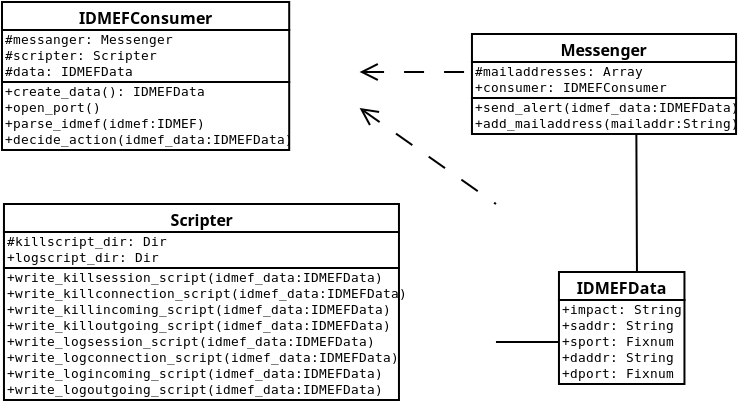 <?xml version="1.0"?>
<diagram xmlns:dia="http://www.lysator.liu.se/~alla/dia/">
  <diagramdata>
    <attribute name="background">
      <color val="#ffffff"/>
    </attribute>
    <attribute name="paper">
      <composite type="paper">
        <attribute name="name">
          <string>#A4#</string>
        </attribute>
        <attribute name="tmargin">
          <real val="2.82"/>
        </attribute>
        <attribute name="bmargin">
          <real val="2.82"/>
        </attribute>
        <attribute name="lmargin">
          <real val="2.82"/>
        </attribute>
        <attribute name="rmargin">
          <real val="2.82"/>
        </attribute>
        <attribute name="is_portrait">
          <boolean val="true"/>
        </attribute>
        <attribute name="scaling">
          <real val="1"/>
        </attribute>
        <attribute name="fitto">
          <boolean val="false"/>
        </attribute>
      </composite>
    </attribute>
    <attribute name="grid">
      <composite type="grid">
        <attribute name="width_x">
          <real val="1"/>
        </attribute>
        <attribute name="width_y">
          <real val="1"/>
        </attribute>
        <attribute name="visible_x">
          <int val="1"/>
        </attribute>
        <attribute name="visible_y">
          <int val="1"/>
        </attribute>
      </composite>
    </attribute>
    <attribute name="guides">
      <composite type="guides">
        <attribute name="hguides"/>
        <attribute name="vguides"/>
      </composite>
    </attribute>
  </diagramdata>
  <layer name="&#199;&#216;&#183;&#202;" visible="true">
    <object type="UML - Class" version="0" id="O0">
      <attribute name="obj_pos">
        <point val="18.5,7.2"/>
      </attribute>
      <attribute name="obj_bb">
        <rectangle val="18.45,7.15;34.99,12.25"/>
      </attribute>
      <attribute name="elem_corner">
        <point val="18.5,7.2"/>
      </attribute>
      <attribute name="elem_width">
        <real val="16.44"/>
      </attribute>
      <attribute name="elem_height">
        <real val="5"/>
      </attribute>
      <attribute name="name">
        <string>#Messenger#</string>
      </attribute>
      <attribute name="stereotype">
        <string/>
      </attribute>
      <attribute name="abstract">
        <boolean val="false"/>
      </attribute>
      <attribute name="suppress_attributes">
        <boolean val="false"/>
      </attribute>
      <attribute name="suppress_operations">
        <boolean val="false"/>
      </attribute>
      <attribute name="visible_attributes">
        <boolean val="true"/>
      </attribute>
      <attribute name="visible_operations">
        <boolean val="true"/>
      </attribute>
      <attribute name="attributes">
        <composite type="umlattribute">
          <attribute name="name">
            <string>#mailaddresses#</string>
          </attribute>
          <attribute name="type">
            <string>#Array#</string>
          </attribute>
          <attribute name="value">
            <string/>
          </attribute>
          <attribute name="visibility">
            <enum val="2"/>
          </attribute>
          <attribute name="abstract">
            <boolean val="false"/>
          </attribute>
          <attribute name="class_scope">
            <boolean val="false"/>
          </attribute>
        </composite>
        <composite type="umlattribute">
          <attribute name="name">
            <string>#consumer#</string>
          </attribute>
          <attribute name="type">
            <string>#IDMEFConsumer#</string>
          </attribute>
          <attribute name="value">
            <string/>
          </attribute>
          <attribute name="visibility">
            <enum val="0"/>
          </attribute>
          <attribute name="abstract">
            <boolean val="false"/>
          </attribute>
          <attribute name="class_scope">
            <boolean val="false"/>
          </attribute>
        </composite>
      </attribute>
      <attribute name="operations">
        <composite type="umloperation">
          <attribute name="name">
            <string>#send_alert#</string>
          </attribute>
          <attribute name="type">
            <string/>
          </attribute>
          <attribute name="visibility">
            <enum val="0"/>
          </attribute>
          <attribute name="abstract">
            <boolean val="false"/>
          </attribute>
          <attribute name="class_scope">
            <boolean val="false"/>
          </attribute>
          <attribute name="parameters">
            <composite type="umlparameter">
              <attribute name="name">
                <string>#idmef_data#</string>
              </attribute>
              <attribute name="type">
                <string>#IDMEFData#</string>
              </attribute>
              <attribute name="value">
                <string/>
              </attribute>
              <attribute name="kind">
                <enum val="0"/>
              </attribute>
            </composite>
          </attribute>
        </composite>
        <composite type="umloperation">
          <attribute name="name">
            <string>#add_mailaddress#</string>
          </attribute>
          <attribute name="type">
            <string/>
          </attribute>
          <attribute name="visibility">
            <enum val="0"/>
          </attribute>
          <attribute name="abstract">
            <boolean val="false"/>
          </attribute>
          <attribute name="class_scope">
            <boolean val="false"/>
          </attribute>
          <attribute name="parameters">
            <composite type="umlparameter">
              <attribute name="name">
                <string>#mailaddr#</string>
              </attribute>
              <attribute name="type">
                <string>#String#</string>
              </attribute>
              <attribute name="value">
                <string/>
              </attribute>
              <attribute name="kind">
                <enum val="0"/>
              </attribute>
            </composite>
          </attribute>
        </composite>
      </attribute>
      <attribute name="template">
        <boolean val="false"/>
      </attribute>
      <attribute name="templates"/>
    </object>
    <object type="UML - Class" version="0" id="O1">
      <attribute name="obj_pos">
        <point val="-4.9,15.7"/>
      </attribute>
      <attribute name="obj_bb">
        <rectangle val="-4.95,15.65;19.75,25.55"/>
      </attribute>
      <attribute name="elem_corner">
        <point val="-4.9,15.7"/>
      </attribute>
      <attribute name="elem_width">
        <real val="24.6"/>
      </attribute>
      <attribute name="elem_height">
        <real val="9.8"/>
      </attribute>
      <attribute name="name">
        <string>#Scripter#</string>
      </attribute>
      <attribute name="stereotype">
        <string/>
      </attribute>
      <attribute name="abstract">
        <boolean val="false"/>
      </attribute>
      <attribute name="suppress_attributes">
        <boolean val="false"/>
      </attribute>
      <attribute name="suppress_operations">
        <boolean val="false"/>
      </attribute>
      <attribute name="visible_attributes">
        <boolean val="true"/>
      </attribute>
      <attribute name="visible_operations">
        <boolean val="true"/>
      </attribute>
      <attribute name="attributes">
        <composite type="umlattribute">
          <attribute name="name">
            <string>#killscript_dir#</string>
          </attribute>
          <attribute name="type">
            <string>#Dir#</string>
          </attribute>
          <attribute name="value">
            <string/>
          </attribute>
          <attribute name="visibility">
            <enum val="2"/>
          </attribute>
          <attribute name="abstract">
            <boolean val="false"/>
          </attribute>
          <attribute name="class_scope">
            <boolean val="false"/>
          </attribute>
        </composite>
        <composite type="umlattribute">
          <attribute name="name">
            <string>#logscript_dir#</string>
          </attribute>
          <attribute name="type">
            <string>#Dir#</string>
          </attribute>
          <attribute name="value">
            <string/>
          </attribute>
          <attribute name="visibility">
            <enum val="0"/>
          </attribute>
          <attribute name="abstract">
            <boolean val="false"/>
          </attribute>
          <attribute name="class_scope">
            <boolean val="false"/>
          </attribute>
        </composite>
      </attribute>
      <attribute name="operations">
        <composite type="umloperation">
          <attribute name="name">
            <string>#write_killsession_script#</string>
          </attribute>
          <attribute name="type">
            <string/>
          </attribute>
          <attribute name="visibility">
            <enum val="0"/>
          </attribute>
          <attribute name="abstract">
            <boolean val="false"/>
          </attribute>
          <attribute name="class_scope">
            <boolean val="false"/>
          </attribute>
          <attribute name="parameters">
            <composite type="umlparameter">
              <attribute name="name">
                <string>#idmef_data#</string>
              </attribute>
              <attribute name="type">
                <string>#IDMEFData#</string>
              </attribute>
              <attribute name="value">
                <string/>
              </attribute>
              <attribute name="kind">
                <enum val="0"/>
              </attribute>
            </composite>
          </attribute>
        </composite>
        <composite type="umloperation">
          <attribute name="name">
            <string>#write_killconnection_script#</string>
          </attribute>
          <attribute name="type">
            <string/>
          </attribute>
          <attribute name="visibility">
            <enum val="0"/>
          </attribute>
          <attribute name="abstract">
            <boolean val="false"/>
          </attribute>
          <attribute name="class_scope">
            <boolean val="false"/>
          </attribute>
          <attribute name="parameters">
            <composite type="umlparameter">
              <attribute name="name">
                <string>#idmef_data#</string>
              </attribute>
              <attribute name="type">
                <string>#IDMEFData#</string>
              </attribute>
              <attribute name="value">
                <string/>
              </attribute>
              <attribute name="kind">
                <enum val="0"/>
              </attribute>
            </composite>
          </attribute>
        </composite>
        <composite type="umloperation">
          <attribute name="name">
            <string>#write_killincoming_script#</string>
          </attribute>
          <attribute name="type">
            <string/>
          </attribute>
          <attribute name="visibility">
            <enum val="0"/>
          </attribute>
          <attribute name="abstract">
            <boolean val="false"/>
          </attribute>
          <attribute name="class_scope">
            <boolean val="false"/>
          </attribute>
          <attribute name="parameters">
            <composite type="umlparameter">
              <attribute name="name">
                <string>#idmef_data#</string>
              </attribute>
              <attribute name="type">
                <string>#IDMEFData#</string>
              </attribute>
              <attribute name="value">
                <string/>
              </attribute>
              <attribute name="kind">
                <enum val="0"/>
              </attribute>
            </composite>
          </attribute>
        </composite>
        <composite type="umloperation">
          <attribute name="name">
            <string>#write_killoutgoing_script#</string>
          </attribute>
          <attribute name="type">
            <string/>
          </attribute>
          <attribute name="visibility">
            <enum val="0"/>
          </attribute>
          <attribute name="abstract">
            <boolean val="false"/>
          </attribute>
          <attribute name="class_scope">
            <boolean val="false"/>
          </attribute>
          <attribute name="parameters">
            <composite type="umlparameter">
              <attribute name="name">
                <string>#idmef_data#</string>
              </attribute>
              <attribute name="type">
                <string>#IDMEFData#</string>
              </attribute>
              <attribute name="value">
                <string/>
              </attribute>
              <attribute name="kind">
                <enum val="0"/>
              </attribute>
            </composite>
          </attribute>
        </composite>
        <composite type="umloperation">
          <attribute name="name">
            <string>#write_logsession_script#</string>
          </attribute>
          <attribute name="type">
            <string/>
          </attribute>
          <attribute name="visibility">
            <enum val="0"/>
          </attribute>
          <attribute name="abstract">
            <boolean val="false"/>
          </attribute>
          <attribute name="class_scope">
            <boolean val="false"/>
          </attribute>
          <attribute name="parameters">
            <composite type="umlparameter">
              <attribute name="name">
                <string>#idmef_data#</string>
              </attribute>
              <attribute name="type">
                <string>#IDMEFData#</string>
              </attribute>
              <attribute name="value">
                <string/>
              </attribute>
              <attribute name="kind">
                <enum val="0"/>
              </attribute>
            </composite>
          </attribute>
        </composite>
        <composite type="umloperation">
          <attribute name="name">
            <string>#write_logconnection_script#</string>
          </attribute>
          <attribute name="type">
            <string/>
          </attribute>
          <attribute name="visibility">
            <enum val="0"/>
          </attribute>
          <attribute name="abstract">
            <boolean val="false"/>
          </attribute>
          <attribute name="class_scope">
            <boolean val="false"/>
          </attribute>
          <attribute name="parameters">
            <composite type="umlparameter">
              <attribute name="name">
                <string>#idmef_data#</string>
              </attribute>
              <attribute name="type">
                <string>#IDMEFData#</string>
              </attribute>
              <attribute name="value">
                <string/>
              </attribute>
              <attribute name="kind">
                <enum val="0"/>
              </attribute>
            </composite>
          </attribute>
        </composite>
        <composite type="umloperation">
          <attribute name="name">
            <string>#write_logincoming_script#</string>
          </attribute>
          <attribute name="type">
            <string/>
          </attribute>
          <attribute name="visibility">
            <enum val="0"/>
          </attribute>
          <attribute name="abstract">
            <boolean val="false"/>
          </attribute>
          <attribute name="class_scope">
            <boolean val="false"/>
          </attribute>
          <attribute name="parameters">
            <composite type="umlparameter">
              <attribute name="name">
                <string>#idmef_data#</string>
              </attribute>
              <attribute name="type">
                <string>#IDMEFData#</string>
              </attribute>
              <attribute name="value">
                <string/>
              </attribute>
              <attribute name="kind">
                <enum val="0"/>
              </attribute>
            </composite>
          </attribute>
        </composite>
        <composite type="umloperation">
          <attribute name="name">
            <string>#write_logoutgoing_script#</string>
          </attribute>
          <attribute name="type">
            <string/>
          </attribute>
          <attribute name="visibility">
            <enum val="0"/>
          </attribute>
          <attribute name="abstract">
            <boolean val="false"/>
          </attribute>
          <attribute name="class_scope">
            <boolean val="false"/>
          </attribute>
          <attribute name="parameters">
            <composite type="umlparameter">
              <attribute name="name">
                <string>#idmef_data#</string>
              </attribute>
              <attribute name="type">
                <string>#IDMEFData#</string>
              </attribute>
              <attribute name="value">
                <string/>
              </attribute>
              <attribute name="kind">
                <enum val="0"/>
              </attribute>
            </composite>
          </attribute>
        </composite>
      </attribute>
      <attribute name="template">
        <boolean val="false"/>
      </attribute>
      <attribute name="templates"/>
    </object>
    <object type="UML - Class" version="0" id="O2">
      <attribute name="obj_pos">
        <point val="22.85,19.1"/>
      </attribute>
      <attribute name="obj_bb">
        <rectangle val="22.8,19.05;30.7,24.75"/>
      </attribute>
      <attribute name="elem_corner">
        <point val="22.85,19.1"/>
      </attribute>
      <attribute name="elem_width">
        <real val="7.8"/>
      </attribute>
      <attribute name="elem_height">
        <real val="5.6"/>
      </attribute>
      <attribute name="name">
        <string>#IDMEFData#</string>
      </attribute>
      <attribute name="stereotype">
        <string/>
      </attribute>
      <attribute name="abstract">
        <boolean val="false"/>
      </attribute>
      <attribute name="suppress_attributes">
        <boolean val="false"/>
      </attribute>
      <attribute name="suppress_operations">
        <boolean val="true"/>
      </attribute>
      <attribute name="visible_attributes">
        <boolean val="true"/>
      </attribute>
      <attribute name="visible_operations">
        <boolean val="false"/>
      </attribute>
      <attribute name="attributes">
        <composite type="umlattribute">
          <attribute name="name">
            <string>#impact#</string>
          </attribute>
          <attribute name="type">
            <string>#String#</string>
          </attribute>
          <attribute name="value">
            <string/>
          </attribute>
          <attribute name="visibility">
            <enum val="0"/>
          </attribute>
          <attribute name="abstract">
            <boolean val="false"/>
          </attribute>
          <attribute name="class_scope">
            <boolean val="false"/>
          </attribute>
        </composite>
        <composite type="umlattribute">
          <attribute name="name">
            <string>#saddr#</string>
          </attribute>
          <attribute name="type">
            <string>#String#</string>
          </attribute>
          <attribute name="value">
            <string/>
          </attribute>
          <attribute name="visibility">
            <enum val="0"/>
          </attribute>
          <attribute name="abstract">
            <boolean val="false"/>
          </attribute>
          <attribute name="class_scope">
            <boolean val="false"/>
          </attribute>
        </composite>
        <composite type="umlattribute">
          <attribute name="name">
            <string>#sport#</string>
          </attribute>
          <attribute name="type">
            <string>#Fixnum#</string>
          </attribute>
          <attribute name="value">
            <string/>
          </attribute>
          <attribute name="visibility">
            <enum val="0"/>
          </attribute>
          <attribute name="abstract">
            <boolean val="false"/>
          </attribute>
          <attribute name="class_scope">
            <boolean val="false"/>
          </attribute>
        </composite>
        <composite type="umlattribute">
          <attribute name="name">
            <string>#daddr#</string>
          </attribute>
          <attribute name="type">
            <string>#String#</string>
          </attribute>
          <attribute name="value">
            <string/>
          </attribute>
          <attribute name="visibility">
            <enum val="0"/>
          </attribute>
          <attribute name="abstract">
            <boolean val="false"/>
          </attribute>
          <attribute name="class_scope">
            <boolean val="false"/>
          </attribute>
        </composite>
        <composite type="umlattribute">
          <attribute name="name">
            <string>#dport#</string>
          </attribute>
          <attribute name="type">
            <string>#Fixnum#</string>
          </attribute>
          <attribute name="value">
            <string/>
          </attribute>
          <attribute name="visibility">
            <enum val="0"/>
          </attribute>
          <attribute name="abstract">
            <boolean val="false"/>
          </attribute>
          <attribute name="class_scope">
            <boolean val="false"/>
          </attribute>
        </composite>
      </attribute>
      <attribute name="operations"/>
      <attribute name="template">
        <boolean val="false"/>
      </attribute>
      <attribute name="templates"/>
    </object>
    <object type="Standard - Line" version="0" id="O3">
      <attribute name="obj_pos">
        <point val="26.72,12.2"/>
      </attribute>
      <attribute name="obj_bb">
        <rectangle val="26.67,12.15;26.8,19.15"/>
      </attribute>
      <attribute name="conn_endpoints">
        <point val="26.72,12.2"/>
        <point val="26.75,19.1"/>
      </attribute>
      <attribute name="numcp">
        <int val="1"/>
      </attribute>
      <connections>
        <connection handle="0" to="O0" connection="6"/>
        <connection handle="1" to="O2" connection="1"/>
      </connections>
    </object>
    <object type="Standard - Line" version="0" id="O4">
      <attribute name="obj_pos">
        <point val="19.7,22.6"/>
      </attribute>
      <attribute name="obj_bb">
        <rectangle val="19.65,22.55;22.9,22.65"/>
      </attribute>
      <attribute name="conn_endpoints">
        <point val="19.7,22.6"/>
        <point val="22.85,22.6"/>
      </attribute>
      <attribute name="numcp">
        <int val="1"/>
      </attribute>
      <connections>
        <connection handle="0" to="O1" connection="21"/>
        <connection handle="1" to="O2" connection="12"/>
      </connections>
    </object>
    <object type="UML - Class" version="0" id="O5">
      <attribute name="obj_pos">
        <point val="-4.998,5.6"/>
      </attribute>
      <attribute name="obj_bb">
        <rectangle val="-5.048,5.55;12.932,13.05"/>
      </attribute>
      <attribute name="elem_corner">
        <point val="-4.998,5.6"/>
      </attribute>
      <attribute name="elem_width">
        <real val="17.88"/>
      </attribute>
      <attribute name="elem_height">
        <real val="7.4"/>
      </attribute>
      <attribute name="name">
        <string>#IDMEFConsumer#</string>
      </attribute>
      <attribute name="stereotype">
        <string/>
      </attribute>
      <attribute name="abstract">
        <boolean val="false"/>
      </attribute>
      <attribute name="suppress_attributes">
        <boolean val="false"/>
      </attribute>
      <attribute name="suppress_operations">
        <boolean val="false"/>
      </attribute>
      <attribute name="visible_attributes">
        <boolean val="true"/>
      </attribute>
      <attribute name="visible_operations">
        <boolean val="true"/>
      </attribute>
      <attribute name="attributes">
        <composite type="umlattribute">
          <attribute name="name">
            <string>#messanger#</string>
          </attribute>
          <attribute name="type">
            <string>#Messenger#</string>
          </attribute>
          <attribute name="value">
            <string/>
          </attribute>
          <attribute name="visibility">
            <enum val="2"/>
          </attribute>
          <attribute name="abstract">
            <boolean val="false"/>
          </attribute>
          <attribute name="class_scope">
            <boolean val="false"/>
          </attribute>
        </composite>
        <composite type="umlattribute">
          <attribute name="name">
            <string>#scripter#</string>
          </attribute>
          <attribute name="type">
            <string>#Scripter#</string>
          </attribute>
          <attribute name="value">
            <string/>
          </attribute>
          <attribute name="visibility">
            <enum val="2"/>
          </attribute>
          <attribute name="abstract">
            <boolean val="false"/>
          </attribute>
          <attribute name="class_scope">
            <boolean val="false"/>
          </attribute>
        </composite>
        <composite type="umlattribute">
          <attribute name="name">
            <string>#data#</string>
          </attribute>
          <attribute name="type">
            <string>#IDMEFData#</string>
          </attribute>
          <attribute name="value">
            <string/>
          </attribute>
          <attribute name="visibility">
            <enum val="2"/>
          </attribute>
          <attribute name="abstract">
            <boolean val="false"/>
          </attribute>
          <attribute name="class_scope">
            <boolean val="false"/>
          </attribute>
        </composite>
      </attribute>
      <attribute name="operations">
        <composite type="umloperation">
          <attribute name="name">
            <string>#create_data#</string>
          </attribute>
          <attribute name="type">
            <string>#IDMEFData#</string>
          </attribute>
          <attribute name="visibility">
            <enum val="0"/>
          </attribute>
          <attribute name="abstract">
            <boolean val="false"/>
          </attribute>
          <attribute name="class_scope">
            <boolean val="false"/>
          </attribute>
          <attribute name="parameters"/>
        </composite>
        <composite type="umloperation">
          <attribute name="name">
            <string>#open_port#</string>
          </attribute>
          <attribute name="type">
            <string/>
          </attribute>
          <attribute name="visibility">
            <enum val="0"/>
          </attribute>
          <attribute name="abstract">
            <boolean val="false"/>
          </attribute>
          <attribute name="class_scope">
            <boolean val="false"/>
          </attribute>
          <attribute name="parameters"/>
        </composite>
        <composite type="umloperation">
          <attribute name="name">
            <string>#parse_idmef#</string>
          </attribute>
          <attribute name="type">
            <string/>
          </attribute>
          <attribute name="visibility">
            <enum val="0"/>
          </attribute>
          <attribute name="abstract">
            <boolean val="false"/>
          </attribute>
          <attribute name="class_scope">
            <boolean val="false"/>
          </attribute>
          <attribute name="parameters">
            <composite type="umlparameter">
              <attribute name="name">
                <string>#idmef#</string>
              </attribute>
              <attribute name="type">
                <string>#IDMEF#</string>
              </attribute>
              <attribute name="value">
                <string/>
              </attribute>
              <attribute name="kind">
                <enum val="0"/>
              </attribute>
            </composite>
          </attribute>
        </composite>
        <composite type="umloperation">
          <attribute name="name">
            <string>#decide_action#</string>
          </attribute>
          <attribute name="type">
            <string/>
          </attribute>
          <attribute name="visibility">
            <enum val="0"/>
          </attribute>
          <attribute name="abstract">
            <boolean val="false"/>
          </attribute>
          <attribute name="class_scope">
            <boolean val="false"/>
          </attribute>
          <attribute name="parameters">
            <composite type="umlparameter">
              <attribute name="name">
                <string>#idmef_data#</string>
              </attribute>
              <attribute name="type">
                <string>#IDMEFData#</string>
              </attribute>
              <attribute name="value">
                <string/>
              </attribute>
              <attribute name="kind">
                <enum val="0"/>
              </attribute>
            </composite>
          </attribute>
        </composite>
      </attribute>
      <attribute name="template">
        <boolean val="false"/>
      </attribute>
      <attribute name="templates"/>
    </object>
    <object type="Standard - Line" version="0" id="O6">
      <attribute name="obj_pos">
        <point val="12.882,10.9"/>
      </attribute>
      <attribute name="obj_bb">
        <rectangle val="12.032,10.05;20.55,16.55"/>
      </attribute>
      <attribute name="conn_endpoints">
        <point val="12.882,10.9"/>
        <point val="19.7,15.7"/>
      </attribute>
      <attribute name="numcp">
        <int val="2"/>
      </attribute>
      <attribute name="line_width">
        <real val="0.1"/>
      </attribute>
      <attribute name="line_style">
        <enum val="1"/>
      </attribute>
      <attribute name="start_arrow">
        <enum val="1"/>
      </attribute>
      <attribute name="start_arrow_length">
        <real val="0.8"/>
      </attribute>
      <attribute name="start_arrow_width">
        <real val="0.8"/>
      </attribute>
      <connections>
        <connection handle="0" to="O5" connection="17"/>
        <connection handle="1" to="O1" connection="2"/>
      </connections>
    </object>
    <object type="Standard - Line" version="0" id="O7">
      <attribute name="obj_pos">
        <point val="12.882,9.1"/>
      </attribute>
      <attribute name="obj_bb">
        <rectangle val="12.032,8.25;19.35,9.95"/>
      </attribute>
      <attribute name="conn_endpoints">
        <point val="12.882,9.1"/>
        <point val="18.5,9.1"/>
      </attribute>
      <attribute name="numcp">
        <int val="1"/>
      </attribute>
      <attribute name="line_width">
        <real val="0.1"/>
      </attribute>
      <attribute name="line_style">
        <enum val="1"/>
      </attribute>
      <attribute name="start_arrow">
        <enum val="1"/>
      </attribute>
      <attribute name="start_arrow_length">
        <real val="0.8"/>
      </attribute>
      <attribute name="start_arrow_width">
        <real val="0.8"/>
      </attribute>
      <connections>
        <connection handle="0" to="O5" connection="13"/>
        <connection handle="1" to="O0" connection="8"/>
      </connections>
    </object>
  </layer>
</diagram>
